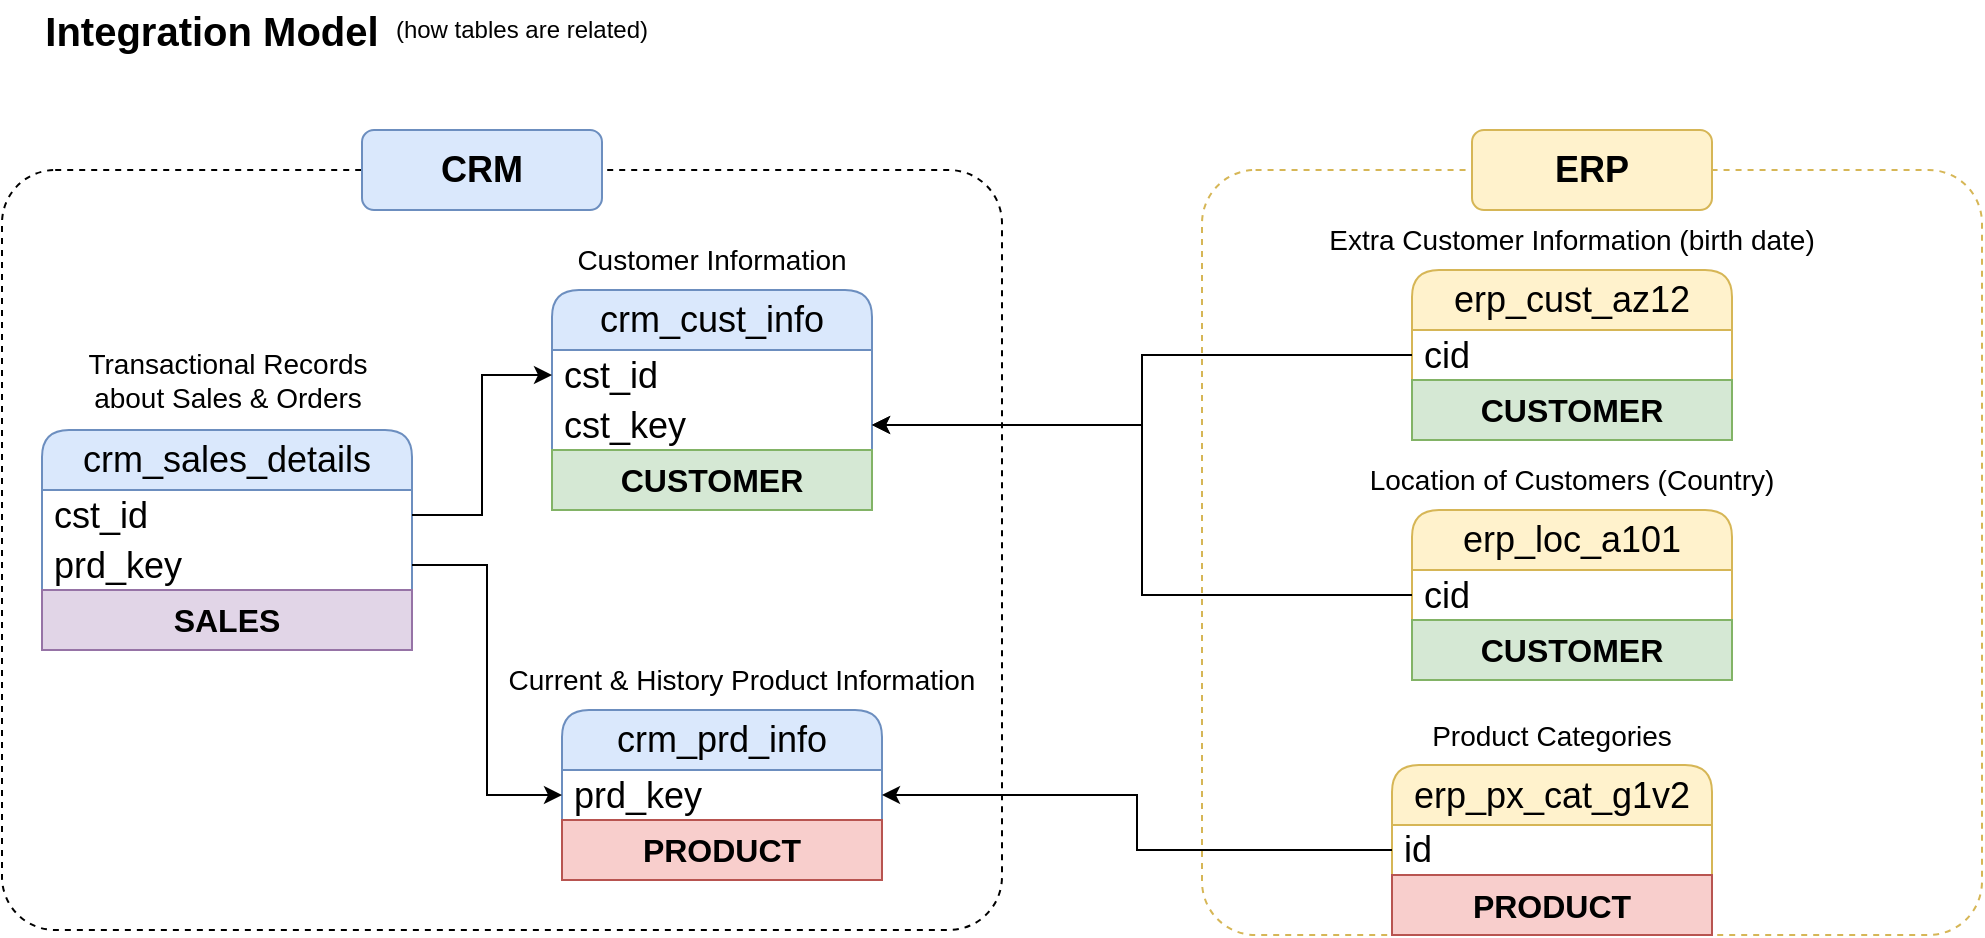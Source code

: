 <mxfile version="28.0.9">
  <diagram name="Page-1" id="6nfz8c_6jjo6OjKBl44j">
    <mxGraphModel dx="1166" dy="682" grid="1" gridSize="10" guides="1" tooltips="1" connect="1" arrows="1" fold="1" page="1" pageScale="1" pageWidth="850" pageHeight="1100" math="0" shadow="0">
      <root>
        <mxCell id="0" />
        <mxCell id="1" parent="0" />
        <mxCell id="g1UYE4MBqfW0X2hkzpsW-36" value="" style="rounded=1;whiteSpace=wrap;html=1;arcSize=7;fillColor=none;dashed=1;strokeColor=#d6b656;" vertex="1" parent="1">
          <mxGeometry x="620" y="100" width="390" height="382.5" as="geometry" />
        </mxCell>
        <mxCell id="g1UYE4MBqfW0X2hkzpsW-34" value="" style="rounded=1;whiteSpace=wrap;html=1;arcSize=7;fillColor=none;dashed=1;" vertex="1" parent="1">
          <mxGeometry x="20" y="100" width="500" height="380" as="geometry" />
        </mxCell>
        <mxCell id="g1UYE4MBqfW0X2hkzpsW-1" value="&lt;b&gt;&lt;font style=&quot;font-size: 20px;&quot;&gt;Integration Model&lt;/font&gt;&lt;/b&gt;" style="text;html=1;align=center;verticalAlign=middle;whiteSpace=wrap;rounded=0;" vertex="1" parent="1">
          <mxGeometry x="40" y="15" width="170" height="30" as="geometry" />
        </mxCell>
        <mxCell id="g1UYE4MBqfW0X2hkzpsW-2" value="(how tables are related)" style="text;html=1;align=center;verticalAlign=middle;whiteSpace=wrap;rounded=0;" vertex="1" parent="1">
          <mxGeometry x="210" y="20" width="140" height="20" as="geometry" />
        </mxCell>
        <mxCell id="g1UYE4MBqfW0X2hkzpsW-3" value="crm_cust_info" style="swimlane;fontStyle=0;childLayout=stackLayout;horizontal=1;startSize=30;horizontalStack=0;resizeParent=1;resizeParentMax=0;resizeLast=0;collapsible=1;marginBottom=0;whiteSpace=wrap;html=1;rounded=1;fillColor=#dae8fc;strokeColor=#6c8ebf;fontSize=18;" vertex="1" parent="1">
          <mxGeometry x="295" y="160" width="160" height="110" as="geometry" />
        </mxCell>
        <mxCell id="g1UYE4MBqfW0X2hkzpsW-4" value="cst_id" style="text;strokeColor=none;fillColor=none;align=left;verticalAlign=middle;spacingLeft=4;spacingRight=4;overflow=hidden;points=[[0,0.5],[1,0.5]];portConstraint=eastwest;rotatable=0;whiteSpace=wrap;html=1;fontSize=18;" vertex="1" parent="g1UYE4MBqfW0X2hkzpsW-3">
          <mxGeometry y="30" width="160" height="25" as="geometry" />
        </mxCell>
        <mxCell id="g1UYE4MBqfW0X2hkzpsW-31" value="cst_key" style="text;strokeColor=none;fillColor=none;align=left;verticalAlign=middle;spacingLeft=4;spacingRight=4;overflow=hidden;points=[[0,0.5],[1,0.5]];portConstraint=eastwest;rotatable=0;whiteSpace=wrap;html=1;fontSize=18;" vertex="1" parent="g1UYE4MBqfW0X2hkzpsW-3">
          <mxGeometry y="55" width="160" height="25" as="geometry" />
        </mxCell>
        <mxCell id="g1UYE4MBqfW0X2hkzpsW-40" value="&lt;b&gt;CUSTOMER&lt;/b&gt;" style="text;html=1;strokeColor=#82b366;fillColor=#d5e8d4;align=center;verticalAlign=middle;whiteSpace=wrap;overflow=hidden;fontSize=16;" vertex="1" parent="g1UYE4MBqfW0X2hkzpsW-3">
          <mxGeometry y="80" width="160" height="30" as="geometry" />
        </mxCell>
        <mxCell id="g1UYE4MBqfW0X2hkzpsW-7" value="&lt;font style=&quot;font-size: 14px;&quot;&gt;Customer Information&lt;/font&gt;" style="text;html=1;align=center;verticalAlign=middle;whiteSpace=wrap;rounded=0;" vertex="1" parent="1">
          <mxGeometry x="290" y="130" width="170" height="30" as="geometry" />
        </mxCell>
        <mxCell id="g1UYE4MBqfW0X2hkzpsW-8" value="crm_prd_info" style="swimlane;fontStyle=0;childLayout=stackLayout;horizontal=1;startSize=30;horizontalStack=0;resizeParent=1;resizeParentMax=0;resizeLast=0;collapsible=1;marginBottom=0;whiteSpace=wrap;html=1;rounded=1;fillColor=#dae8fc;strokeColor=#6c8ebf;fontSize=18;" vertex="1" parent="1">
          <mxGeometry x="300" y="370" width="160" height="85" as="geometry" />
        </mxCell>
        <mxCell id="g1UYE4MBqfW0X2hkzpsW-9" value="prd_key" style="text;strokeColor=none;fillColor=none;align=left;verticalAlign=middle;spacingLeft=4;spacingRight=4;overflow=hidden;points=[[0,0.5],[1,0.5]];portConstraint=eastwest;rotatable=0;whiteSpace=wrap;html=1;fontSize=18;" vertex="1" parent="g1UYE4MBqfW0X2hkzpsW-8">
          <mxGeometry y="30" width="160" height="25" as="geometry" />
        </mxCell>
        <mxCell id="g1UYE4MBqfW0X2hkzpsW-38" value="&lt;b&gt;PRODUCT&lt;/b&gt;" style="text;html=1;strokeColor=#b85450;fillColor=#f8cecc;align=center;verticalAlign=middle;whiteSpace=wrap;overflow=hidden;fontSize=16;" vertex="1" parent="g1UYE4MBqfW0X2hkzpsW-8">
          <mxGeometry y="55" width="160" height="30" as="geometry" />
        </mxCell>
        <mxCell id="g1UYE4MBqfW0X2hkzpsW-10" value="&lt;font style=&quot;font-size: 14px;&quot;&gt;Current &amp;amp; History Product Information&lt;/font&gt;" style="text;html=1;align=center;verticalAlign=middle;whiteSpace=wrap;rounded=0;" vertex="1" parent="1">
          <mxGeometry x="270" y="340" width="240" height="30" as="geometry" />
        </mxCell>
        <mxCell id="g1UYE4MBqfW0X2hkzpsW-11" value="crm_sales_details" style="swimlane;fontStyle=0;childLayout=stackLayout;horizontal=1;startSize=30;horizontalStack=0;resizeParent=1;resizeParentMax=0;resizeLast=0;collapsible=1;marginBottom=0;whiteSpace=wrap;html=1;rounded=1;fillColor=#dae8fc;strokeColor=#6c8ebf;fontSize=18;" vertex="1" parent="1">
          <mxGeometry x="40" y="230" width="185" height="110" as="geometry" />
        </mxCell>
        <mxCell id="g1UYE4MBqfW0X2hkzpsW-12" value="&lt;div&gt;cst_id&lt;/div&gt;" style="text;strokeColor=none;fillColor=none;align=left;verticalAlign=middle;spacingLeft=4;spacingRight=4;overflow=hidden;points=[[0,0.5],[1,0.5]];portConstraint=eastwest;rotatable=0;whiteSpace=wrap;html=1;fontSize=18;" vertex="1" parent="g1UYE4MBqfW0X2hkzpsW-11">
          <mxGeometry y="30" width="185" height="25" as="geometry" />
        </mxCell>
        <mxCell id="g1UYE4MBqfW0X2hkzpsW-15" value="prd_key" style="text;strokeColor=none;fillColor=none;align=left;verticalAlign=middle;spacingLeft=4;spacingRight=4;overflow=hidden;points=[[0,0.5],[1,0.5]];portConstraint=eastwest;rotatable=0;whiteSpace=wrap;html=1;fontSize=18;" vertex="1" parent="g1UYE4MBqfW0X2hkzpsW-11">
          <mxGeometry y="55" width="185" height="25" as="geometry" />
        </mxCell>
        <mxCell id="g1UYE4MBqfW0X2hkzpsW-43" value="&lt;b&gt;SALES&lt;/b&gt;" style="text;html=1;strokeColor=#9673a6;fillColor=#e1d5e7;align=center;verticalAlign=middle;whiteSpace=wrap;overflow=hidden;fontSize=16;" vertex="1" parent="g1UYE4MBqfW0X2hkzpsW-11">
          <mxGeometry y="80" width="185" height="30" as="geometry" />
        </mxCell>
        <mxCell id="g1UYE4MBqfW0X2hkzpsW-13" value="&lt;font style=&quot;font-size: 14px;&quot;&gt;Transactional Records about Sales &amp;amp; Orders&lt;/font&gt;" style="text;html=1;align=center;verticalAlign=middle;whiteSpace=wrap;rounded=0;" vertex="1" parent="1">
          <mxGeometry x="47.5" y="190" width="170" height="30" as="geometry" />
        </mxCell>
        <mxCell id="g1UYE4MBqfW0X2hkzpsW-16" style="edgeStyle=orthogonalEdgeStyle;rounded=0;orthogonalLoop=1;jettySize=auto;html=1;entryX=0;entryY=0.5;entryDx=0;entryDy=0;" edge="1" parent="1" source="g1UYE4MBqfW0X2hkzpsW-12" target="g1UYE4MBqfW0X2hkzpsW-4">
          <mxGeometry relative="1" as="geometry" />
        </mxCell>
        <mxCell id="g1UYE4MBqfW0X2hkzpsW-17" style="edgeStyle=orthogonalEdgeStyle;rounded=0;orthogonalLoop=1;jettySize=auto;html=1;" edge="1" parent="1" source="g1UYE4MBqfW0X2hkzpsW-15" target="g1UYE4MBqfW0X2hkzpsW-9">
          <mxGeometry relative="1" as="geometry" />
        </mxCell>
        <mxCell id="g1UYE4MBqfW0X2hkzpsW-18" value="erp_cust_az12" style="swimlane;fontStyle=0;childLayout=stackLayout;horizontal=1;startSize=30;horizontalStack=0;resizeParent=1;resizeParentMax=0;resizeLast=0;collapsible=1;marginBottom=0;whiteSpace=wrap;html=1;rounded=1;fillColor=#fff2cc;strokeColor=#d6b656;fontSize=18;" vertex="1" parent="1">
          <mxGeometry x="725" y="150" width="160" height="85" as="geometry" />
        </mxCell>
        <mxCell id="g1UYE4MBqfW0X2hkzpsW-19" value="cid" style="text;strokeColor=none;fillColor=none;align=left;verticalAlign=middle;spacingLeft=4;spacingRight=4;overflow=hidden;points=[[0,0.5],[1,0.5]];portConstraint=eastwest;rotatable=0;whiteSpace=wrap;html=1;fontSize=18;" vertex="1" parent="g1UYE4MBqfW0X2hkzpsW-18">
          <mxGeometry y="30" width="160" height="25" as="geometry" />
        </mxCell>
        <mxCell id="g1UYE4MBqfW0X2hkzpsW-41" value="&lt;b&gt;CUSTOMER&lt;/b&gt;" style="text;html=1;strokeColor=#82b366;fillColor=#d5e8d4;align=center;verticalAlign=middle;whiteSpace=wrap;overflow=hidden;fontSize=16;" vertex="1" parent="g1UYE4MBqfW0X2hkzpsW-18">
          <mxGeometry y="55" width="160" height="30" as="geometry" />
        </mxCell>
        <mxCell id="g1UYE4MBqfW0X2hkzpsW-20" value="&lt;font style=&quot;font-size: 14px;&quot;&gt;Extra Customer Information (birth date)&lt;/font&gt;" style="text;html=1;align=center;verticalAlign=middle;whiteSpace=wrap;rounded=0;fillColor=none;strokeColor=none;" vertex="1" parent="1">
          <mxGeometry x="680" y="120" width="250" height="30" as="geometry" />
        </mxCell>
        <mxCell id="g1UYE4MBqfW0X2hkzpsW-23" value="erp_loc_a101" style="swimlane;fontStyle=0;childLayout=stackLayout;horizontal=1;startSize=30;horizontalStack=0;resizeParent=1;resizeParentMax=0;resizeLast=0;collapsible=1;marginBottom=0;whiteSpace=wrap;html=1;rounded=1;fillColor=#fff2cc;strokeColor=#d6b656;fontSize=18;" vertex="1" parent="1">
          <mxGeometry x="725" y="270" width="160" height="85" as="geometry" />
        </mxCell>
        <mxCell id="g1UYE4MBqfW0X2hkzpsW-24" value="cid" style="text;strokeColor=none;fillColor=none;align=left;verticalAlign=middle;spacingLeft=4;spacingRight=4;overflow=hidden;points=[[0,0.5],[1,0.5]];portConstraint=eastwest;rotatable=0;whiteSpace=wrap;html=1;fontSize=18;" vertex="1" parent="g1UYE4MBqfW0X2hkzpsW-23">
          <mxGeometry y="30" width="160" height="25" as="geometry" />
        </mxCell>
        <mxCell id="g1UYE4MBqfW0X2hkzpsW-42" value="&lt;b&gt;CUSTOMER&lt;/b&gt;" style="text;html=1;strokeColor=#82b366;fillColor=#d5e8d4;align=center;verticalAlign=middle;whiteSpace=wrap;overflow=hidden;fontSize=16;" vertex="1" parent="g1UYE4MBqfW0X2hkzpsW-23">
          <mxGeometry y="55" width="160" height="30" as="geometry" />
        </mxCell>
        <mxCell id="g1UYE4MBqfW0X2hkzpsW-25" value="&lt;font style=&quot;font-size: 14px;&quot;&gt;Location of Customers (Country)&lt;/font&gt;" style="text;html=1;align=center;verticalAlign=middle;whiteSpace=wrap;rounded=0;fillColor=none;strokeColor=none;" vertex="1" parent="1">
          <mxGeometry x="700" y="240" width="210" height="30" as="geometry" />
        </mxCell>
        <mxCell id="g1UYE4MBqfW0X2hkzpsW-27" value="erp_px_cat_g1v2" style="swimlane;fontStyle=0;childLayout=stackLayout;horizontal=1;startSize=30;horizontalStack=0;resizeParent=1;resizeParentMax=0;resizeLast=0;collapsible=1;marginBottom=0;whiteSpace=wrap;html=1;rounded=1;fillColor=#fff2cc;strokeColor=#d6b656;fontSize=18;" vertex="1" parent="1">
          <mxGeometry x="715" y="397.5" width="160" height="85" as="geometry" />
        </mxCell>
        <mxCell id="g1UYE4MBqfW0X2hkzpsW-28" value="id" style="text;strokeColor=none;fillColor=none;align=left;verticalAlign=middle;spacingLeft=4;spacingRight=4;overflow=hidden;points=[[0,0.5],[1,0.5]];portConstraint=eastwest;rotatable=0;whiteSpace=wrap;html=1;fontSize=18;" vertex="1" parent="g1UYE4MBqfW0X2hkzpsW-27">
          <mxGeometry y="30" width="160" height="25" as="geometry" />
        </mxCell>
        <mxCell id="g1UYE4MBqfW0X2hkzpsW-39" value="&lt;b&gt;PRODUCT&lt;/b&gt;" style="text;html=1;strokeColor=#b85450;fillColor=#f8cecc;align=center;verticalAlign=middle;whiteSpace=wrap;overflow=hidden;fontSize=16;" vertex="1" parent="g1UYE4MBqfW0X2hkzpsW-27">
          <mxGeometry y="55" width="160" height="30" as="geometry" />
        </mxCell>
        <mxCell id="g1UYE4MBqfW0X2hkzpsW-29" value="&lt;font style=&quot;font-size: 14px;&quot;&gt;Product Categories&lt;/font&gt;" style="text;html=1;align=center;verticalAlign=middle;whiteSpace=wrap;rounded=0;fillColor=none;strokeColor=none;" vertex="1" parent="1">
          <mxGeometry x="710" y="367.5" width="170" height="30" as="geometry" />
        </mxCell>
        <mxCell id="g1UYE4MBqfW0X2hkzpsW-30" style="edgeStyle=orthogonalEdgeStyle;rounded=0;orthogonalLoop=1;jettySize=auto;html=1;entryX=1;entryY=0.5;entryDx=0;entryDy=0;" edge="1" parent="1" source="g1UYE4MBqfW0X2hkzpsW-28" target="g1UYE4MBqfW0X2hkzpsW-9">
          <mxGeometry relative="1" as="geometry" />
        </mxCell>
        <mxCell id="g1UYE4MBqfW0X2hkzpsW-32" style="edgeStyle=orthogonalEdgeStyle;rounded=0;orthogonalLoop=1;jettySize=auto;html=1;entryX=1;entryY=0.5;entryDx=0;entryDy=0;" edge="1" parent="1" source="g1UYE4MBqfW0X2hkzpsW-19" target="g1UYE4MBqfW0X2hkzpsW-31">
          <mxGeometry relative="1" as="geometry" />
        </mxCell>
        <mxCell id="g1UYE4MBqfW0X2hkzpsW-33" style="edgeStyle=orthogonalEdgeStyle;rounded=0;orthogonalLoop=1;jettySize=auto;html=1;entryX=1;entryY=0.5;entryDx=0;entryDy=0;" edge="1" parent="1" source="g1UYE4MBqfW0X2hkzpsW-24" target="g1UYE4MBqfW0X2hkzpsW-31">
          <mxGeometry relative="1" as="geometry" />
        </mxCell>
        <mxCell id="g1UYE4MBqfW0X2hkzpsW-35" value="&lt;b&gt;&lt;font style=&quot;font-size: 18px;&quot;&gt;CRM&lt;/font&gt;&lt;/b&gt;" style="rounded=1;whiteSpace=wrap;html=1;fillColor=#dae8fc;strokeColor=#6c8ebf;" vertex="1" parent="1">
          <mxGeometry x="200" y="80" width="120" height="40" as="geometry" />
        </mxCell>
        <mxCell id="g1UYE4MBqfW0X2hkzpsW-37" value="&lt;font style=&quot;font-size: 18px;&quot;&gt;&lt;b&gt;ERP&lt;/b&gt;&lt;/font&gt;" style="rounded=1;whiteSpace=wrap;html=1;fillColor=#fff2cc;strokeColor=#d6b656;" vertex="1" parent="1">
          <mxGeometry x="755" y="80" width="120" height="40" as="geometry" />
        </mxCell>
      </root>
    </mxGraphModel>
  </diagram>
</mxfile>
